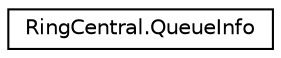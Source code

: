 digraph "Graphical Class Hierarchy"
{
 // LATEX_PDF_SIZE
  edge [fontname="Helvetica",fontsize="10",labelfontname="Helvetica",labelfontsize="10"];
  node [fontname="Helvetica",fontsize="10",shape=record];
  rankdir="LR";
  Node0 [label="RingCentral.QueueInfo",height=0.2,width=0.4,color="black", fillcolor="white", style="filled",URL="$classRingCentral_1_1QueueInfo.html",tooltip="Queue settings applied for department (call queue) extension type, with the 'AgentQueue' value specif..."];
}
